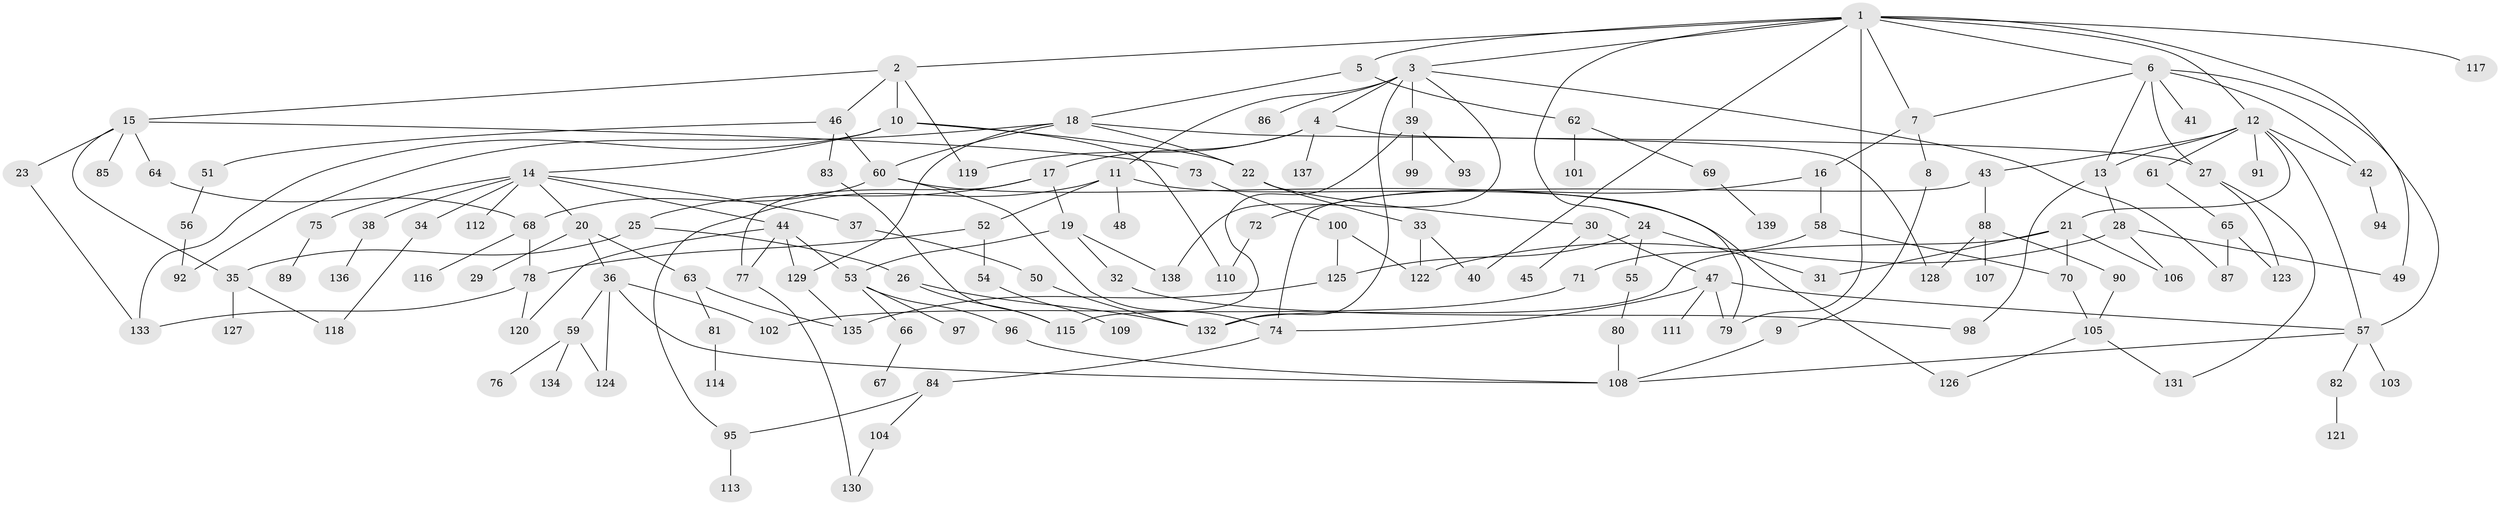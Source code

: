 // coarse degree distribution, {13: 0.047619047619047616, 8: 0.023809523809523808, 12: 0.023809523809523808, 3: 0.19047619047619047, 6: 0.07142857142857142, 5: 0.09523809523809523, 4: 0.16666666666666666, 7: 0.023809523809523808, 2: 0.19047619047619047, 1: 0.16666666666666666}
// Generated by graph-tools (version 1.1) at 2025/48/03/04/25 22:48:36]
// undirected, 139 vertices, 194 edges
graph export_dot {
  node [color=gray90,style=filled];
  1;
  2;
  3;
  4;
  5;
  6;
  7;
  8;
  9;
  10;
  11;
  12;
  13;
  14;
  15;
  16;
  17;
  18;
  19;
  20;
  21;
  22;
  23;
  24;
  25;
  26;
  27;
  28;
  29;
  30;
  31;
  32;
  33;
  34;
  35;
  36;
  37;
  38;
  39;
  40;
  41;
  42;
  43;
  44;
  45;
  46;
  47;
  48;
  49;
  50;
  51;
  52;
  53;
  54;
  55;
  56;
  57;
  58;
  59;
  60;
  61;
  62;
  63;
  64;
  65;
  66;
  67;
  68;
  69;
  70;
  71;
  72;
  73;
  74;
  75;
  76;
  77;
  78;
  79;
  80;
  81;
  82;
  83;
  84;
  85;
  86;
  87;
  88;
  89;
  90;
  91;
  92;
  93;
  94;
  95;
  96;
  97;
  98;
  99;
  100;
  101;
  102;
  103;
  104;
  105;
  106;
  107;
  108;
  109;
  110;
  111;
  112;
  113;
  114;
  115;
  116;
  117;
  118;
  119;
  120;
  121;
  122;
  123;
  124;
  125;
  126;
  127;
  128;
  129;
  130;
  131;
  132;
  133;
  134;
  135;
  136;
  137;
  138;
  139;
  1 -- 2;
  1 -- 3;
  1 -- 5;
  1 -- 6;
  1 -- 7;
  1 -- 12;
  1 -- 24;
  1 -- 40;
  1 -- 79;
  1 -- 117;
  1 -- 49;
  2 -- 10;
  2 -- 15;
  2 -- 46;
  2 -- 119;
  3 -- 4;
  3 -- 11;
  3 -- 39;
  3 -- 86;
  3 -- 87;
  3 -- 132;
  3 -- 138;
  4 -- 17;
  4 -- 119;
  4 -- 128;
  4 -- 137;
  5 -- 18;
  5 -- 62;
  6 -- 13;
  6 -- 41;
  6 -- 42;
  6 -- 27;
  6 -- 57;
  6 -- 7;
  7 -- 8;
  7 -- 16;
  8 -- 9;
  9 -- 108;
  10 -- 14;
  10 -- 22;
  10 -- 110;
  10 -- 133;
  11 -- 48;
  11 -- 52;
  11 -- 95;
  11 -- 79;
  12 -- 21;
  12 -- 42;
  12 -- 43;
  12 -- 57;
  12 -- 61;
  12 -- 91;
  12 -- 13;
  13 -- 28;
  13 -- 98;
  14 -- 20;
  14 -- 34;
  14 -- 37;
  14 -- 38;
  14 -- 44;
  14 -- 75;
  14 -- 112;
  15 -- 23;
  15 -- 64;
  15 -- 73;
  15 -- 85;
  15 -- 35;
  16 -- 58;
  16 -- 72;
  17 -- 19;
  17 -- 25;
  17 -- 77;
  18 -- 27;
  18 -- 60;
  18 -- 92;
  18 -- 129;
  18 -- 22;
  19 -- 32;
  19 -- 138;
  19 -- 53;
  20 -- 29;
  20 -- 36;
  20 -- 63;
  21 -- 31;
  21 -- 106;
  21 -- 132;
  21 -- 70;
  22 -- 30;
  22 -- 33;
  23 -- 133;
  24 -- 55;
  24 -- 31;
  24 -- 125;
  25 -- 26;
  25 -- 35;
  26 -- 115;
  26 -- 132;
  27 -- 131;
  27 -- 123;
  28 -- 49;
  28 -- 122;
  28 -- 106;
  30 -- 45;
  30 -- 47;
  32 -- 98;
  33 -- 40;
  33 -- 122;
  34 -- 118;
  35 -- 127;
  35 -- 118;
  36 -- 59;
  36 -- 102;
  36 -- 108;
  36 -- 124;
  37 -- 50;
  38 -- 136;
  39 -- 93;
  39 -- 99;
  39 -- 115;
  42 -- 94;
  43 -- 74;
  43 -- 88;
  44 -- 53;
  44 -- 77;
  44 -- 129;
  44 -- 120;
  46 -- 51;
  46 -- 83;
  46 -- 60;
  47 -- 111;
  47 -- 79;
  47 -- 74;
  47 -- 57;
  50 -- 132;
  51 -- 56;
  52 -- 54;
  52 -- 78;
  53 -- 66;
  53 -- 96;
  53 -- 97;
  54 -- 109;
  55 -- 80;
  56 -- 92;
  57 -- 82;
  57 -- 103;
  57 -- 108;
  58 -- 70;
  58 -- 71;
  59 -- 76;
  59 -- 124;
  59 -- 134;
  60 -- 126;
  60 -- 68;
  60 -- 74;
  61 -- 65;
  62 -- 69;
  62 -- 101;
  63 -- 81;
  63 -- 135;
  64 -- 68;
  65 -- 123;
  65 -- 87;
  66 -- 67;
  68 -- 78;
  68 -- 116;
  69 -- 139;
  70 -- 105;
  71 -- 102;
  72 -- 110;
  73 -- 100;
  74 -- 84;
  75 -- 89;
  77 -- 130;
  78 -- 120;
  78 -- 133;
  80 -- 108;
  81 -- 114;
  82 -- 121;
  83 -- 115;
  84 -- 95;
  84 -- 104;
  88 -- 90;
  88 -- 107;
  88 -- 128;
  90 -- 105;
  95 -- 113;
  96 -- 108;
  100 -- 125;
  100 -- 122;
  104 -- 130;
  105 -- 126;
  105 -- 131;
  125 -- 135;
  129 -- 135;
}
